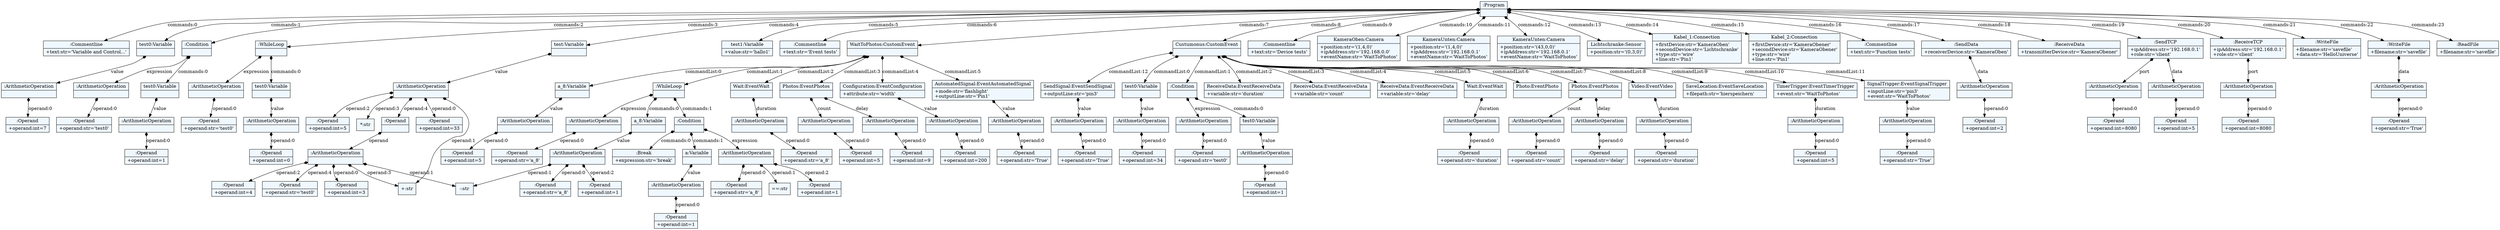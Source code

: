 
    digraph textX {
    fontname = "Bitstream Vera Sans"
    fontsize = 8
    node[
        shape=record,
        style=filled,
        fillcolor=aliceblue
    ]
    nodesep = 0.3
    edge[dir=black,arrowtail=empty]


1673949938944 -> 1673949949696 [label="commands:0" arrowtail=diamond dir=both]
1673949949696[label="{:Commentline|+text:str='Variable and Control...'\l}"]
1673949938944 -> 1673949945568 [label="commands:1" arrowtail=diamond dir=both]
1673949945568 -> 1673949951184 [label="value" arrowtail=diamond dir=both]
1673949951184 -> 1673949947920 [label="operand:0" arrowtail=diamond dir=both]
1673949947920[label="{:Operand|+operand:int=7\l}"]
1673949951184[label="{:ArithmeticOperation|}"]
1673949945568[label="{test0:Variable|}"]
1673949938944 -> 1673949855136 [label="commands:2" arrowtail=diamond dir=both]
1673949855136 -> 1673943849616 [label="expression" arrowtail=diamond dir=both]
1673943849616 -> 1673949948544 [label="operand:0" arrowtail=diamond dir=both]
1673949948544[label="{:Operand|+operand:str='test0'\l}"]
1673943849616[label="{:ArithmeticOperation|}"]
1673949855136 -> 1673949949456 [label="commands:0" arrowtail=diamond dir=both]
1673949949456 -> 1673949951568 [label="value" arrowtail=diamond dir=both]
1673949951568 -> 1673949951472 [label="operand:0" arrowtail=diamond dir=both]
1673949951472[label="{:Operand|+operand:int=1\l}"]
1673949951568[label="{:ArithmeticOperation|}"]
1673949949456[label="{test0:Variable|}"]
1673949855136[label="{:Condition|}"]
1673949938944 -> 1673949840112 [label="commands:3" arrowtail=diamond dir=both]
1673949840112 -> 1673908364512 [label="expression" arrowtail=diamond dir=both]
1673908364512 -> 1673949953728 [label="operand:0" arrowtail=diamond dir=both]
1673949953728[label="{:Operand|+operand:str='test0'\l}"]
1673908364512[label="{:ArithmeticOperation|}"]
1673949840112 -> 1673949952480 [label="commands:0" arrowtail=diamond dir=both]
1673949952480 -> 1673949952288 [label="value" arrowtail=diamond dir=both]
1673949952288 -> 1673949953344 [label="operand:0" arrowtail=diamond dir=both]
1673949953344[label="{:Operand|+operand:int=0\l}"]
1673949952288[label="{:ArithmeticOperation|}"]
1673949952480[label="{test0:Variable|}"]
1673949840112[label="{:WhileLoop|}"]
1673949938944 -> 1673949948832 [label="commands:4" arrowtail=diamond dir=both]
1673949948832 -> 1673949952816 [label="value" arrowtail=diamond dir=both]
1673949952816 -> 1673949944608 [label="operand:0" arrowtail=diamond dir=both]
1673949944608[label="{:Operand|+operand:int=33\l}"]
1673949952816 -> "+:str" [label="operand:1" arrowtail=diamond dir=both]
1673949952816 -> 1673949943936 [label="operand:2" arrowtail=diamond dir=both]
1673949943936[label="{:Operand|+operand:int=5\l}"]
1673949952816 -> "*:str" [label="operand:3" arrowtail=diamond dir=both]
1673949952816 -> 1673949944176 [label="operand:4" arrowtail=diamond dir=both]
1673949944176 -> 1673949952048 [label="operand" arrowtail=diamond dir=both]
1673949952048 -> 1673949951040 [label="operand:0" arrowtail=diamond dir=both]
1673949951040[label="{:Operand|+operand:int=3\l}"]
1673949952048 -> "-:str" [label="operand:1" arrowtail=diamond dir=both]
1673949952048 -> 1673949950800 [label="operand:2" arrowtail=diamond dir=both]
1673949950800[label="{:Operand|+operand:int=4\l}"]
1673949952048 -> "+:str" [label="operand:3" arrowtail=diamond dir=both]
1673949952048 -> 1673949942304 [label="operand:4" arrowtail=diamond dir=both]
1673949942304[label="{:Operand|+operand:str='test0'\l}"]
1673949952048[label="{:ArithmeticOperation|}"]
1673949944176[label="{:Operand|}"]
1673949952816[label="{:ArithmeticOperation|}"]
1673949948832[label="{test:Variable|}"]
1673949938944 -> 1673949953872 [label="commands:5" arrowtail=diamond dir=both]
1673949953872[label="{test1:Variable|+value:str='hallo1'\l}"]
1673949938944 -> 1673949952432 [label="commands:6" arrowtail=diamond dir=both]
1673949952432[label="{:Commentline|+text:str='Event tests'\l}"]
1673949938944 -> 1673949953680 [label="commands:7" arrowtail=diamond dir=both]
1673949953680 -> 1673949952384 [label="commandList:0" arrowtail=diamond dir=both]
1673949952384 -> 1673949948016 [label="value" arrowtail=diamond dir=both]
1673949948016 -> 1673949939712 [label="operand:0" arrowtail=diamond dir=both]
1673949939712[label="{:Operand|+operand:int=5\l}"]
1673949948016[label="{:ArithmeticOperation|}"]
1673949952384[label="{a_8:Variable|}"]
1673949953680 -> 1673949950944 [label="commandList:1" arrowtail=diamond dir=both]
1673949950944 -> 1673949942592 [label="expression" arrowtail=diamond dir=both]
1673949942592 -> 1673949938320 [label="operand:0" arrowtail=diamond dir=both]
1673949938320[label="{:Operand|+operand:str='a_8'\l}"]
1673949942592[label="{:ArithmeticOperation|}"]
1673949950944 -> 1673949947440 [label="commands:0" arrowtail=diamond dir=both]
1673949947440 -> 1673949946144 [label="value" arrowtail=diamond dir=both]
1673949946144 -> 1673949945856 [label="operand:0" arrowtail=diamond dir=both]
1673949945856[label="{:Operand|+operand:str='a_8'\l}"]
1673949946144 -> "-:str" [label="operand:1" arrowtail=diamond dir=both]
1673949946144 -> 1673910832832 [label="operand:2" arrowtail=diamond dir=both]
1673910832832[label="{:Operand|+operand:int=1\l}"]
1673949946144[label="{:ArithmeticOperation|}"]
1673949947440[label="{a_8:Variable|}"]
1673949950944 -> 1673949946576 [label="commands:1" arrowtail=diamond dir=both]
1673949946576 -> 1673949946192 [label="expression" arrowtail=diamond dir=both]
1673949946192 -> 1673950041520 [label="operand:0" arrowtail=diamond dir=both]
1673950041520[label="{:Operand|+operand:str='a_8'\l}"]
1673949946192 -> "==:str" [label="operand:1" arrowtail=diamond dir=both]
1673949946192 -> 1673950037200 [label="operand:2" arrowtail=diamond dir=both]
1673950037200[label="{:Operand|+operand:int=1\l}"]
1673949946192[label="{:ArithmeticOperation|}"]
1673949946576 -> 1673950039600 [label="commands:0" arrowtail=diamond dir=both]
1673950039600[label="{:Break|+expression:str='break'\l}"]
1673949946576 -> 1673949847648 [label="commands:1" arrowtail=diamond dir=both]
1673949847648 -> 1673950045024 [label="value" arrowtail=diamond dir=both]
1673950045024 -> 1673950045408 [label="operand:0" arrowtail=diamond dir=both]
1673950045408[label="{:Operand|+operand:int=1\l}"]
1673950045024[label="{:ArithmeticOperation|}"]
1673949847648[label="{a:Variable|}"]
1673949946576[label="{:Condition|}"]
1673949950944[label="{:WhileLoop|}"]
1673949953680 -> 1673949950080 [label="commandList:2" arrowtail=diamond dir=both]
1673949950080 -> 1673949938032 [label="duration" arrowtail=diamond dir=both]
1673949938032 -> 1673950043776 [label="operand:0" arrowtail=diamond dir=both]
1673950043776[label="{:Operand|+operand:str='a_8'\l}"]
1673949938032[label="{:ArithmeticOperation|}"]
1673949950080[label="{Wait:EventWait|}"]
1673949953680 -> 1673949947728 [label="commandList:3" arrowtail=diamond dir=both]
1673949947728 -> 1673950048000 [label="count" arrowtail=diamond dir=both]
1673950048000 -> 1673950048816 [label="operand:0" arrowtail=diamond dir=both]
1673950048816[label="{:Operand|+operand:int=5\l}"]
1673950048000[label="{:ArithmeticOperation|}"]
1673949947728 -> 1673950041472 [label="delay" arrowtail=diamond dir=both]
1673950041472 -> 1673950048768 [label="operand:0" arrowtail=diamond dir=both]
1673950048768[label="{:Operand|+operand:int=9\l}"]
1673950041472[label="{:ArithmeticOperation|}"]
1673949947728[label="{Photos:EventPhotos|}"]
1673949953680 -> 1673950038640 [label="commandList:4" arrowtail=diamond dir=both]
1673950038640 -> 1673950038256 [label="value" arrowtail=diamond dir=both]
1673950038256 -> 1673950048720 [label="operand:0" arrowtail=diamond dir=both]
1673950048720[label="{:Operand|+operand:int=200\l}"]
1673950038256[label="{:ArithmeticOperation|}"]
1673950038640[label="{Configuration:EventConfiguration|+attribute:str='width'\l}"]
1673949953680 -> 1673950044592 [label="commandList:5" arrowtail=diamond dir=both]
1673950044592 -> 1673950049440 [label="value" arrowtail=diamond dir=both]
1673950049440 -> 1673950048096 [label="operand:0" arrowtail=diamond dir=both]
1673950048096[label="{:Operand|+operand:str='True'\l}"]
1673950049440[label="{:ArithmeticOperation|}"]
1673950044592[label="{AutomatedSignal:EventAutomatedSignal|+mode:str='flashlight'\l+outputLine:str='Pin1'\l}"]
1673949953680[label="{WaitToPhotos:CustomEvent|}"]
1673949938944 -> 1673949943120 [label="commands:8" arrowtail=diamond dir=both]
1673949943120 -> 1673950049104 [label="commandList:0" arrowtail=diamond dir=both]
1673950049104 -> 1673950048432 [label="value" arrowtail=diamond dir=both]
1673950048432 -> 1673950046992 [label="operand:0" arrowtail=diamond dir=both]
1673950046992[label="{:Operand|+operand:int=34\l}"]
1673950048432[label="{:ArithmeticOperation|}"]
1673950049104[label="{test0:Variable|}"]
1673949943120 -> 1673950047616 [label="commandList:1" arrowtail=diamond dir=both]
1673950047616 -> 1673950047040 [label="expression" arrowtail=diamond dir=both]
1673950047040 -> 1673950046704 [label="operand:0" arrowtail=diamond dir=both]
1673950046704[label="{:Operand|+operand:str='test0'\l}"]
1673950047040[label="{:ArithmeticOperation|}"]
1673950047616 -> 1673950047280 [label="commands:0" arrowtail=diamond dir=both]
1673950047280 -> 1673950046608 [label="value" arrowtail=diamond dir=both]
1673950046608 -> 1673950046656 [label="operand:0" arrowtail=diamond dir=both]
1673950046656[label="{:Operand|+operand:int=1\l}"]
1673950046608[label="{:ArithmeticOperation|}"]
1673950047280[label="{test0:Variable|}"]
1673950047616[label="{:Condition|}"]
1673949943120 -> 1673950048288 [label="commandList:2" arrowtail=diamond dir=both]
1673950048288[label="{ReceiveData:EventReceiveData|+variable:str='duration'\l}"]
1673949943120 -> 1673950046896 [label="commandList:3" arrowtail=diamond dir=both]
1673950046896[label="{ReceiveData:EventReceiveData|+variable:str='count'\l}"]
1673949943120 -> 1673950047568 [label="commandList:4" arrowtail=diamond dir=both]
1673950047568[label="{ReceiveData:EventReceiveData|+variable:str='delay'\l}"]
1673949943120 -> 1673950046464 [label="commandList:5" arrowtail=diamond dir=both]
1673950046464 -> 1673950044736 [label="duration" arrowtail=diamond dir=both]
1673950044736 -> 1673950044352 [label="operand:0" arrowtail=diamond dir=both]
1673950044352[label="{:Operand|+operand:str='duration'\l}"]
1673950044736[label="{:ArithmeticOperation|}"]
1673950046464[label="{Wait:EventWait|}"]
1673949943120 -> 1673949952000 [label="commandList:6" arrowtail=diamond dir=both]
1673949952000[label="{Photo:EventPhoto|}"]
1673949943120 -> 1673950045984 [label="commandList:7" arrowtail=diamond dir=both]
1673950045984 -> 1673950045648 [label="count" arrowtail=diamond dir=both]
1673950045648 -> 1673950044208 [label="operand:0" arrowtail=diamond dir=both]
1673950044208[label="{:Operand|+operand:str='count'\l}"]
1673950045648[label="{:ArithmeticOperation|}"]
1673950045984 -> 1673950044880 [label="delay" arrowtail=diamond dir=both]
1673950044880 -> 1673950042960 [label="operand:0" arrowtail=diamond dir=both]
1673950042960[label="{:Operand|+operand:str='delay'\l}"]
1673950044880[label="{:ArithmeticOperation|}"]
1673950045984[label="{Photos:EventPhotos|}"]
1673949943120 -> 1673950045504 [label="commandList:8" arrowtail=diamond dir=both]
1673950045504 -> 1673950041184 [label="duration" arrowtail=diamond dir=both]
1673950041184 -> 1673950042576 [label="operand:0" arrowtail=diamond dir=both]
1673950042576[label="{:Operand|+operand:str='duration'\l}"]
1673950041184[label="{:ArithmeticOperation|}"]
1673950045504[label="{Video:EventVideo|}"]
1673949943120 -> 1673950043104 [label="commandList:9" arrowtail=diamond dir=both]
1673950043104[label="{SaveLocation:EventSaveLocation|+filepath:str='hierspeichern'\l}"]
1673949943120 -> 1673949951904 [label="commandList:10" arrowtail=diamond dir=both]
1673949951904 -> 1673950042528 [label="duration" arrowtail=diamond dir=both]
1673950042528 -> 1673950040512 [label="operand:0" arrowtail=diamond dir=both]
1673950040512[label="{:Operand|+operand:int=5\l}"]
1673950042528[label="{:ArithmeticOperation|}"]
1673949951904[label="{TimerTrigger:EventTimerTrigger|+event:str='WaitToPhotos'\l}"]
1673949943120 -> 1673950042672 [label="commandList:11" arrowtail=diamond dir=both]
1673950042672 -> 1673950040752 [label="value" arrowtail=diamond dir=both]
1673950040752 -> 1673950039360 [label="operand:0" arrowtail=diamond dir=both]
1673950039360[label="{:Operand|+operand:str='True'\l}"]
1673950040752[label="{:ArithmeticOperation|}"]
1673950042672[label="{SignalTrigger:EventSignalTrigger|+inputLine:str='pin3'\l+event:str='WaitToPhotos'\l}"]
1673949943120 -> 1673917862048 [label="commandList:12" arrowtail=diamond dir=both]
1673917862048 -> 1673950037488 [label="value" arrowtail=diamond dir=both]
1673950037488 -> 1673950043536 [label="operand:0" arrowtail=diamond dir=both]
1673950043536[label="{:Operand|+operand:str='True'\l}"]
1673950037488[label="{:ArithmeticOperation|}"]
1673917862048[label="{SendSignal:EventSendSignal|+outputLine:str='pin3'\l}"]
1673949943120[label="{Custumonus:CustomEvent|}"]
1673949938944 -> 1673949943072 [label="commands:9" arrowtail=diamond dir=both]
1673949943072[label="{:Commentline|+text:str='Device tests'\l}"]
1673949938944 -> 1673950048048 [label="commands:10" arrowtail=diamond dir=both]
1673950048048[label="{KameraOben:Camera|+position:str='(1,4,0)'\l+ipAddress:str='192.168.0.0'\l+eventName:str='WaitToPhotos'\l}"]
1673949938944 -> 1673950036624 [label="commands:11" arrowtail=diamond dir=both]
1673950036624[label="{KameraUnten:Camera|+position:str='(1,4,0)'\l+ipAddress:str='192.168.0.1'\l+eventName:str='WaitToPhotos'\l}"]
1673949938944 -> 1673950040080 [label="commands:12" arrowtail=diamond dir=both]
1673950040080[label="{KameraUnten:Camera|+position:str='(43,0,0)'\l+ipAddress:str='192.168.0.1'\l+eventName:str='WaitToPhotos'\l}"]
1673949938944 -> 1673950042192 [label="commands:13" arrowtail=diamond dir=both]
1673950042192[label="{Lichtschranke:Sensor|+position:str='(0,3,0)'\l}"]
1673949938944 -> 1673949946048 [label="commands:14" arrowtail=diamond dir=both]
1673949946048[label="{Kabel_1:Connection|+firstDevice:str='KameraOben'\l+secondDevice:str='Lichtschranke'\l+type:str='wire'\l+line:str='Pin1'\l}"]
1673949938944 -> 1673949950848 [label="commands:15" arrowtail=diamond dir=both]
1673949950848[label="{Kabel_2:Connection|+firstDevice:str='KameraObener'\l+secondDevice:str='KameraObener'\l+type:str='wire'\l+line:str='Pin1'\l}"]
1673949938944 -> 1673950038592 [label="commands:16" arrowtail=diamond dir=both]
1673950038592[label="{:Commentline|+text:str='Function tests'\l}"]
1673949938944 -> 1673949949984 [label="commands:17" arrowtail=diamond dir=both]
1673949949984 -> 1673949950176 [label="data" arrowtail=diamond dir=both]
1673949950176 -> 1673950037344 [label="operand:0" arrowtail=diamond dir=both]
1673950037344[label="{:Operand|+operand:int=2\l}"]
1673949950176[label="{:ArithmeticOperation|}"]
1673949949984[label="{:SendData|+receiverDevice:str='KameraOben'\l}"]
1673949938944 -> 1673950040464 [label="commands:18" arrowtail=diamond dir=both]
1673950040464[label="{:ReceiveData|+transmitterDevice:str='KameraObener'\l}"]
1673949938944 -> 1673950038160 [label="commands:19" arrowtail=diamond dir=both]
1673950038160 -> 1673950037248 [label="port" arrowtail=diamond dir=both]
1673950037248 -> 1673950044160 [label="operand:0" arrowtail=diamond dir=both]
1673950044160[label="{:Operand|+operand:int=8080\l}"]
1673950037248[label="{:ArithmeticOperation|}"]
1673950038160 -> 1673950037008 [label="data" arrowtail=diamond dir=both]
1673950037008 -> 1673950049488 [label="operand:0" arrowtail=diamond dir=both]
1673950049488[label="{:Operand|+operand:int=5\l}"]
1673950037008[label="{:ArithmeticOperation|}"]
1673950038160[label="{:SendTCP|+ipAddress:str='192.168.0.1'\l+role:str='client'\l}"]
1673949938944 -> 1673949853168 [label="commands:20" arrowtail=diamond dir=both]
1673949853168 -> 1673950049296 [label="port" arrowtail=diamond dir=both]
1673950049296 -> 1673950049728 [label="operand:0" arrowtail=diamond dir=both]
1673950049728[label="{:Operand|+operand:int=8080\l}"]
1673950049296[label="{:ArithmeticOperation|}"]
1673949853168[label="{:ReceiveTCP|+ipAddress:str='192.168.0.1'\l+role:str='client'\l}"]
1673949938944 -> 1673950037296 [label="commands:21" arrowtail=diamond dir=both]
1673950037296[label="{:WriteFile|+filename:str='savefile'\l+data:str='HelloUniverse'\l}"]
1673949938944 -> 1673950049584 [label="commands:22" arrowtail=diamond dir=both]
1673950049584 -> 1673950049824 [label="data" arrowtail=diamond dir=both]
1673950049824 -> 1673950049968 [label="operand:0" arrowtail=diamond dir=both]
1673950049968[label="{:Operand|+operand:str='True'\l}"]
1673950049824[label="{:ArithmeticOperation|}"]
1673950049584[label="{:WriteFile|+filename:str='savefile'\l}"]
1673949938944 -> 1673950037440 [label="commands:23" arrowtail=diamond dir=both]
1673950037440[label="{:ReadFile|+filename:str='savefile'\l}"]
1673949938944[label="{:Program|}"]

}
